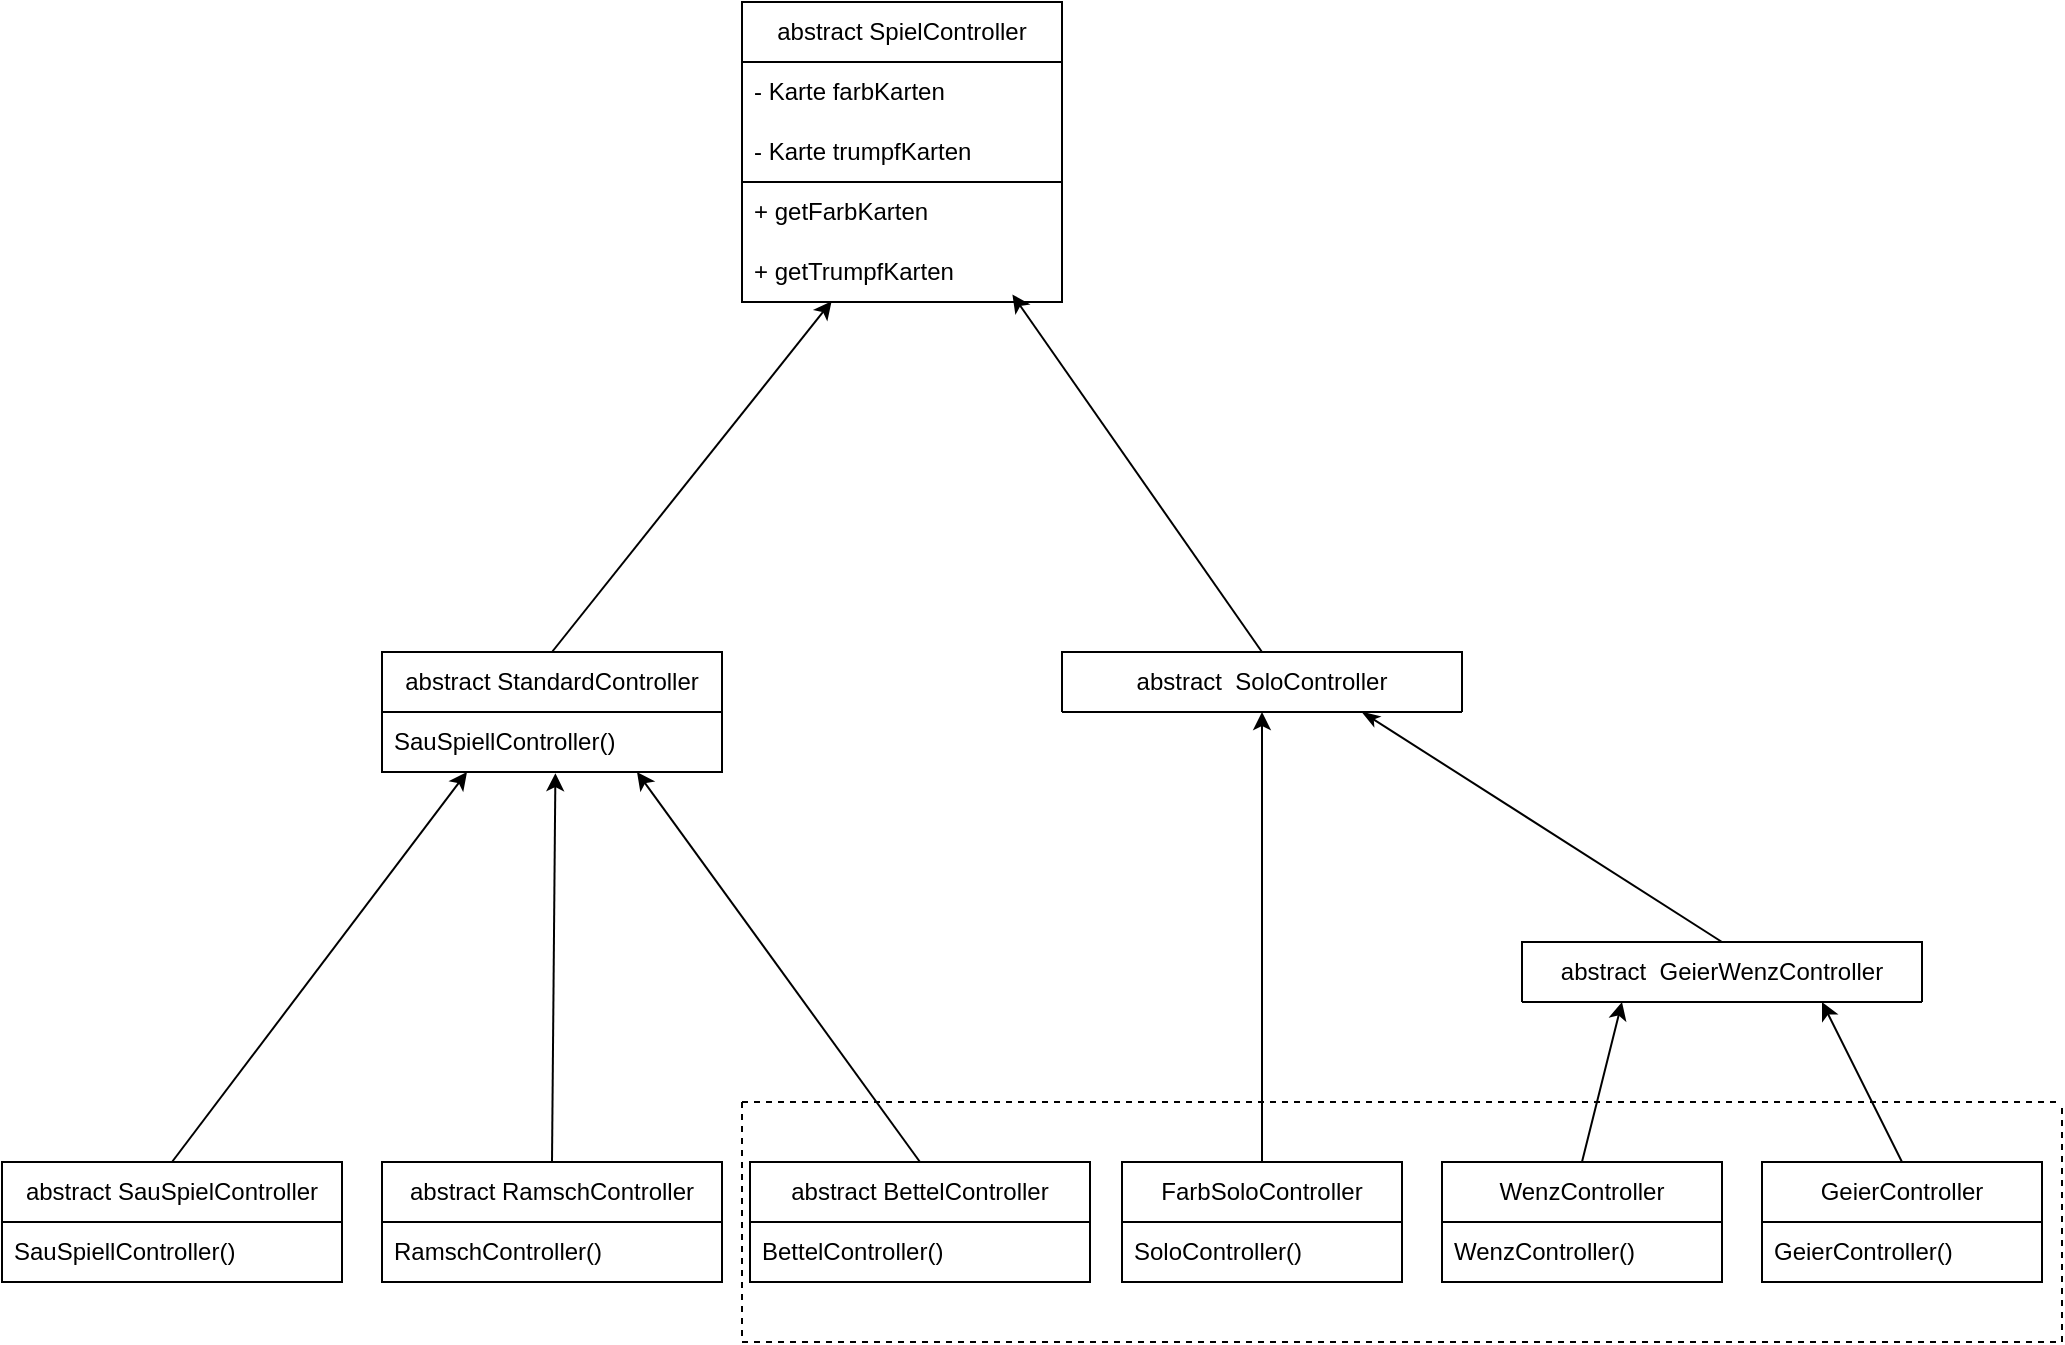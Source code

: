 <mxfile version="20.5.3" type="embed"><diagram name="Seite-1" id="N-wpoMVqaxemK1_fbJU3"><mxGraphModel dx="385" dy="378" grid="1" gridSize="10" guides="1" tooltips="1" connect="1" arrows="1" fold="1" page="1" pageScale="1" pageWidth="827" pageHeight="1169" math="0" shadow="0"><root><mxCell id="0"/><mxCell id="1" parent="0"/><mxCell id="zuZhhUDICmTr5Qu2Rz0L-1" value="abstract SpielController" style="swimlane;fontStyle=0;childLayout=stackLayout;horizontal=1;startSize=30;horizontalStack=0;resizeParent=1;resizeParentMax=0;resizeLast=0;collapsible=1;marginBottom=0;whiteSpace=wrap;html=1;fillColor=default;" parent="1" vertex="1"><mxGeometry x="410" y="260" width="160" height="150" as="geometry"><mxRectangle x="230" y="260" width="120" height="30" as="alternateBounds"/></mxGeometry></mxCell><mxCell id="11" value="" style="swimlane;fontStyle=0;childLayout=stackLayout;horizontal=1;startSize=0;horizontalStack=0;resizeParent=1;resizeParentMax=0;resizeLast=0;collapsible=1;marginBottom=0;whiteSpace=wrap;html=1;swimlaneLine=0;fillColor=none;" vertex="1" parent="zuZhhUDICmTr5Qu2Rz0L-1"><mxGeometry y="30" width="160" height="60" as="geometry"><mxRectangle y="30" width="160" height="40" as="alternateBounds"/></mxGeometry></mxCell><mxCell id="zuZhhUDICmTr5Qu2Rz0L-3" value="- Karte farbKarten" style="text;strokeColor=none;fillColor=none;align=left;verticalAlign=middle;spacingLeft=4;spacingRight=4;overflow=hidden;points=[[0,0.5],[1,0.5]];portConstraint=eastwest;rotatable=0;whiteSpace=wrap;html=1;" parent="11" vertex="1"><mxGeometry width="160" height="30" as="geometry"/></mxCell><mxCell id="zuZhhUDICmTr5Qu2Rz0L-2" value="- Karte trumpfKarten" style="text;strokeColor=none;fillColor=none;align=left;verticalAlign=middle;spacingLeft=4;spacingRight=4;overflow=hidden;points=[[0,0.5],[1,0.5]];portConstraint=eastwest;rotatable=0;whiteSpace=wrap;html=1;" parent="11" vertex="1"><mxGeometry y="30" width="160" height="30" as="geometry"/></mxCell><mxCell id="zuZhhUDICmTr5Qu2Rz0L-5" value="+ getFarbKarten" style="text;strokeColor=none;fillColor=none;align=left;verticalAlign=middle;spacingLeft=4;spacingRight=4;overflow=hidden;points=[[0,0.5],[1,0.5]];portConstraint=eastwest;rotatable=0;whiteSpace=wrap;html=1;" parent="zuZhhUDICmTr5Qu2Rz0L-1" vertex="1"><mxGeometry y="90" width="160" height="30" as="geometry"/></mxCell><mxCell id="zuZhhUDICmTr5Qu2Rz0L-9" value="+ getTrumpfKarten" style="text;strokeColor=none;fillColor=none;align=left;verticalAlign=middle;spacingLeft=4;spacingRight=4;overflow=hidden;points=[[0,0.5],[1,0.5]];portConstraint=eastwest;rotatable=0;whiteSpace=wrap;html=1;" parent="zuZhhUDICmTr5Qu2Rz0L-1" vertex="1"><mxGeometry y="120" width="160" height="30" as="geometry"/></mxCell><mxCell id="zuZhhUDICmTr5Qu2Rz0L-15" value="" style="endArrow=classic;html=1;rounded=0;exitX=0.5;exitY=0;exitDx=0;exitDy=0;entryX=0.28;entryY=0.987;entryDx=0;entryDy=0;entryPerimeter=0;" parent="1" source="zuZhhUDICmTr5Qu2Rz0L-16" target="zuZhhUDICmTr5Qu2Rz0L-9" edge="1"><mxGeometry width="50" height="50" relative="1" as="geometry"><mxPoint x="290" y="520" as="sourcePoint"/><mxPoint x="340" y="470" as="targetPoint"/></mxGeometry></mxCell><mxCell id="zuZhhUDICmTr5Qu2Rz0L-16" value="abstract StandardController" style="swimlane;fontStyle=0;childLayout=stackLayout;horizontal=1;startSize=30;horizontalStack=0;resizeParent=1;resizeParentMax=0;resizeLast=0;collapsible=1;marginBottom=0;whiteSpace=wrap;html=1;" parent="1" vertex="1"><mxGeometry x="230" y="585" width="170" height="60" as="geometry"/></mxCell><mxCell id="zuZhhUDICmTr5Qu2Rz0L-20" value="&lt;span style=&quot;text-align: center;&quot;&gt;SauSpiellController()&lt;/span&gt;" style="text;strokeColor=none;fillColor=none;align=left;verticalAlign=middle;spacingLeft=4;spacingRight=4;overflow=hidden;points=[[0,0.5],[1,0.5]];portConstraint=eastwest;rotatable=0;whiteSpace=wrap;html=1;" parent="zuZhhUDICmTr5Qu2Rz0L-16" vertex="1"><mxGeometry y="30" width="170" height="30" as="geometry"/></mxCell><mxCell id="2" value="abstract&amp;nbsp; GeierWenzController" style="swimlane;fontStyle=0;childLayout=stackLayout;horizontal=1;startSize=30;horizontalStack=0;resizeParent=1;resizeParentMax=0;resizeLast=0;collapsible=1;marginBottom=0;whiteSpace=wrap;html=1;" vertex="1" parent="1"><mxGeometry x="800" y="730" width="200" height="30" as="geometry"/></mxCell><mxCell id="4" value="" style="endArrow=classic;html=1;rounded=0;entryX=0.845;entryY=0.876;entryDx=0;entryDy=0;entryPerimeter=0;exitX=0.5;exitY=0;exitDx=0;exitDy=0;startArrow=none;" edge="1" parent="1" source="32" target="zuZhhUDICmTr5Qu2Rz0L-9"><mxGeometry width="50" height="50" relative="1" as="geometry"><mxPoint x="360" y="400" as="sourcePoint"/><mxPoint x="410" y="350" as="targetPoint"/></mxGeometry></mxCell><mxCell id="15" value="WenzController" style="swimlane;fontStyle=0;childLayout=stackLayout;horizontal=1;startSize=30;horizontalStack=0;resizeParent=1;resizeParentMax=0;resizeLast=0;collapsible=1;marginBottom=0;whiteSpace=wrap;html=1;" vertex="1" parent="1"><mxGeometry x="760" y="840" width="140" height="60" as="geometry"/></mxCell><mxCell id="16" value="&lt;span style=&quot;text-align: center;&quot;&gt;WenzController()&lt;/span&gt;" style="text;strokeColor=none;fillColor=none;align=left;verticalAlign=middle;spacingLeft=4;spacingRight=4;overflow=hidden;points=[[0,0.5],[1,0.5]];portConstraint=eastwest;rotatable=0;whiteSpace=wrap;html=1;" vertex="1" parent="15"><mxGeometry y="30" width="140" height="30" as="geometry"/></mxCell><mxCell id="17" value="GeierController" style="swimlane;fontStyle=0;childLayout=stackLayout;horizontal=1;startSize=30;horizontalStack=0;resizeParent=1;resizeParentMax=0;resizeLast=0;collapsible=1;marginBottom=0;whiteSpace=wrap;html=1;" vertex="1" parent="1"><mxGeometry x="920" y="840" width="140" height="60" as="geometry"/></mxCell><mxCell id="18" value="&lt;span style=&quot;text-align: center;&quot;&gt;GeierController()&lt;/span&gt;" style="text;strokeColor=none;fillColor=none;align=left;verticalAlign=middle;spacingLeft=4;spacingRight=4;overflow=hidden;points=[[0,0.5],[1,0.5]];portConstraint=eastwest;rotatable=0;whiteSpace=wrap;html=1;" vertex="1" parent="17"><mxGeometry y="30" width="140" height="30" as="geometry"/></mxCell><mxCell id="24" value="" style="endArrow=classic;html=1;rounded=0;entryX=0.25;entryY=1;entryDx=0;entryDy=0;exitX=0.5;exitY=0;exitDx=0;exitDy=0;" edge="1" parent="1" source="15" target="2"><mxGeometry width="50" height="50" relative="1" as="geometry"><mxPoint x="723.5" y="710" as="sourcePoint"/><mxPoint x="773.5" y="660" as="targetPoint"/></mxGeometry></mxCell><mxCell id="25" value="" style="endArrow=classic;html=1;rounded=0;entryX=0.75;entryY=1;entryDx=0;entryDy=0;exitX=0.5;exitY=0;exitDx=0;exitDy=0;" edge="1" parent="1" source="17" target="2"><mxGeometry width="50" height="50" relative="1" as="geometry"><mxPoint x="723.5" y="710" as="sourcePoint"/><mxPoint x="773.5" y="660" as="targetPoint"/></mxGeometry></mxCell><mxCell id="26" value="abstract SauSpielController" style="swimlane;fontStyle=0;childLayout=stackLayout;horizontal=1;startSize=30;horizontalStack=0;resizeParent=1;resizeParentMax=0;resizeLast=0;collapsible=1;marginBottom=0;whiteSpace=wrap;html=1;" vertex="1" parent="1"><mxGeometry x="40" y="840" width="170" height="60" as="geometry"/></mxCell><mxCell id="27" value="&lt;span style=&quot;text-align: center;&quot;&gt;SauSpiellController()&lt;/span&gt;" style="text;strokeColor=none;fillColor=none;align=left;verticalAlign=middle;spacingLeft=4;spacingRight=4;overflow=hidden;points=[[0,0.5],[1,0.5]];portConstraint=eastwest;rotatable=0;whiteSpace=wrap;html=1;" vertex="1" parent="26"><mxGeometry y="30" width="170" height="30" as="geometry"/></mxCell><mxCell id="28" value="" style="endArrow=classic;html=1;rounded=0;exitX=0.5;exitY=0;exitDx=0;exitDy=0;entryX=0.25;entryY=1;entryDx=0;entryDy=0;" edge="1" parent="1" source="26" target="zuZhhUDICmTr5Qu2Rz0L-16"><mxGeometry width="50" height="50" relative="1" as="geometry"><mxPoint x="210" y="740" as="sourcePoint"/><mxPoint x="260" y="690" as="targetPoint"/></mxGeometry></mxCell><mxCell id="29" value="FarbSoloController" style="swimlane;fontStyle=0;childLayout=stackLayout;horizontal=1;startSize=30;horizontalStack=0;resizeParent=1;resizeParentMax=0;resizeLast=0;collapsible=1;marginBottom=0;whiteSpace=wrap;html=1;" vertex="1" parent="1"><mxGeometry x="600" y="840" width="140" height="60" as="geometry"/></mxCell><mxCell id="30" value="&lt;span style=&quot;text-align: center;&quot;&gt;SoloController()&lt;/span&gt;" style="text;strokeColor=none;fillColor=none;align=left;verticalAlign=middle;spacingLeft=4;spacingRight=4;overflow=hidden;points=[[0,0.5],[1,0.5]];portConstraint=eastwest;rotatable=0;whiteSpace=wrap;html=1;" vertex="1" parent="29"><mxGeometry y="30" width="140" height="30" as="geometry"/></mxCell><mxCell id="31" value="" style="endArrow=classic;html=1;rounded=0;exitX=0.5;exitY=0;exitDx=0;exitDy=0;entryX=0.5;entryY=1;entryDx=0;entryDy=0;" edge="1" parent="1" source="29" target="32"><mxGeometry width="50" height="50" relative="1" as="geometry"><mxPoint x="680" y="700" as="sourcePoint"/><mxPoint x="730" y="650" as="targetPoint"/></mxGeometry></mxCell><mxCell id="32" value="abstract&amp;nbsp; SoloController" style="swimlane;fontStyle=0;childLayout=stackLayout;horizontal=1;startSize=30;horizontalStack=0;resizeParent=1;resizeParentMax=0;resizeLast=0;collapsible=1;marginBottom=0;whiteSpace=wrap;html=1;" vertex="1" parent="1"><mxGeometry x="570" y="585" width="200" height="30" as="geometry"/></mxCell><mxCell id="33" value="" style="endArrow=classicThin;html=1;rounded=0;exitX=0.5;exitY=0;exitDx=0;exitDy=0;entryX=0.75;entryY=1;entryDx=0;entryDy=0;startArrow=none;startFill=0;endFill=1;" edge="1" parent="1" source="2" target="32"><mxGeometry width="50" height="50" relative="1" as="geometry"><mxPoint x="883.5" y="700" as="sourcePoint"/><mxPoint x="720" y="620" as="targetPoint"/></mxGeometry></mxCell><mxCell id="34" value="abstract BettelController" style="swimlane;fontStyle=0;childLayout=stackLayout;horizontal=1;startSize=30;horizontalStack=0;resizeParent=1;resizeParentMax=0;resizeLast=0;collapsible=1;marginBottom=0;whiteSpace=wrap;html=1;" vertex="1" parent="1"><mxGeometry x="414" y="840" width="170" height="60" as="geometry"/></mxCell><mxCell id="35" value="&lt;span style=&quot;text-align: center;&quot;&gt;BettelController()&lt;/span&gt;" style="text;strokeColor=none;fillColor=none;align=left;verticalAlign=middle;spacingLeft=4;spacingRight=4;overflow=hidden;points=[[0,0.5],[1,0.5]];portConstraint=eastwest;rotatable=0;whiteSpace=wrap;html=1;" vertex="1" parent="34"><mxGeometry y="30" width="170" height="30" as="geometry"/></mxCell><mxCell id="36" value="" style="endArrow=classic;html=1;rounded=0;exitX=0.5;exitY=0;exitDx=0;exitDy=0;entryX=0.75;entryY=1;entryDx=0;entryDy=0;" edge="1" parent="1" source="34" target="zuZhhUDICmTr5Qu2Rz0L-16"><mxGeometry width="50" height="50" relative="1" as="geometry"><mxPoint x="460" y="690" as="sourcePoint"/><mxPoint x="510" y="640" as="targetPoint"/></mxGeometry></mxCell><mxCell id="37" value="abstract RamschController" style="swimlane;fontStyle=0;childLayout=stackLayout;horizontal=1;startSize=30;horizontalStack=0;resizeParent=1;resizeParentMax=0;resizeLast=0;collapsible=1;marginBottom=0;whiteSpace=wrap;html=1;" vertex="1" parent="1"><mxGeometry x="230" y="840" width="170" height="60" as="geometry"/></mxCell><mxCell id="38" value="&lt;span style=&quot;text-align: center;&quot;&gt;RamschController()&lt;/span&gt;" style="text;strokeColor=none;fillColor=none;align=left;verticalAlign=middle;spacingLeft=4;spacingRight=4;overflow=hidden;points=[[0,0.5],[1,0.5]];portConstraint=eastwest;rotatable=0;whiteSpace=wrap;html=1;" vertex="1" parent="37"><mxGeometry y="30" width="170" height="30" as="geometry"/></mxCell><mxCell id="39" value="" style="endArrow=classic;html=1;rounded=0;exitX=0.5;exitY=0;exitDx=0;exitDy=0;entryX=0.51;entryY=1.02;entryDx=0;entryDy=0;entryPerimeter=0;" edge="1" parent="1" source="37" target="zuZhhUDICmTr5Qu2Rz0L-20"><mxGeometry width="50" height="50" relative="1" as="geometry"><mxPoint x="410" y="700" as="sourcePoint"/><mxPoint x="460" y="650" as="targetPoint"/></mxGeometry></mxCell><mxCell id="41" value="" style="swimlane;startSize=0;fillColor=none;dashed=1;" vertex="1" parent="1"><mxGeometry x="410" y="810" width="660" height="120" as="geometry"/></mxCell></root></mxGraphModel></diagram></mxfile>